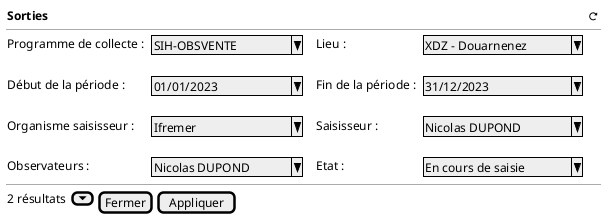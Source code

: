 @startsalt
{

  {<b>Sorties                                                                                                                                                                             <&reload>}
   --

    {
        Programme de collecte : | . | ^ SIH-OBSVENTE    ^ | . | . | Lieu : | . | ^ XDZ - Douarnenez ^
        .
        Début de la période : | . | ^01/01/2023       ^ | . | . | Fin de la période : | . | ^31/12/2023        ^
        .
        Organisme saisisseur :   | . | ^ Ifremer         ^ |  . | . | Saisisseur :   | . | ^ Nicolas DUPOND   ^
        .
        Observateurs : | . | ^ Nicolas DUPOND  ^ |  . | . | Etat :   | . | ^En cours de saisie^

    }

  --
  {2 résultats  {}[<&caret-bottom>] | [Fermer] | [Appliquer]}}
}
@endsalt
